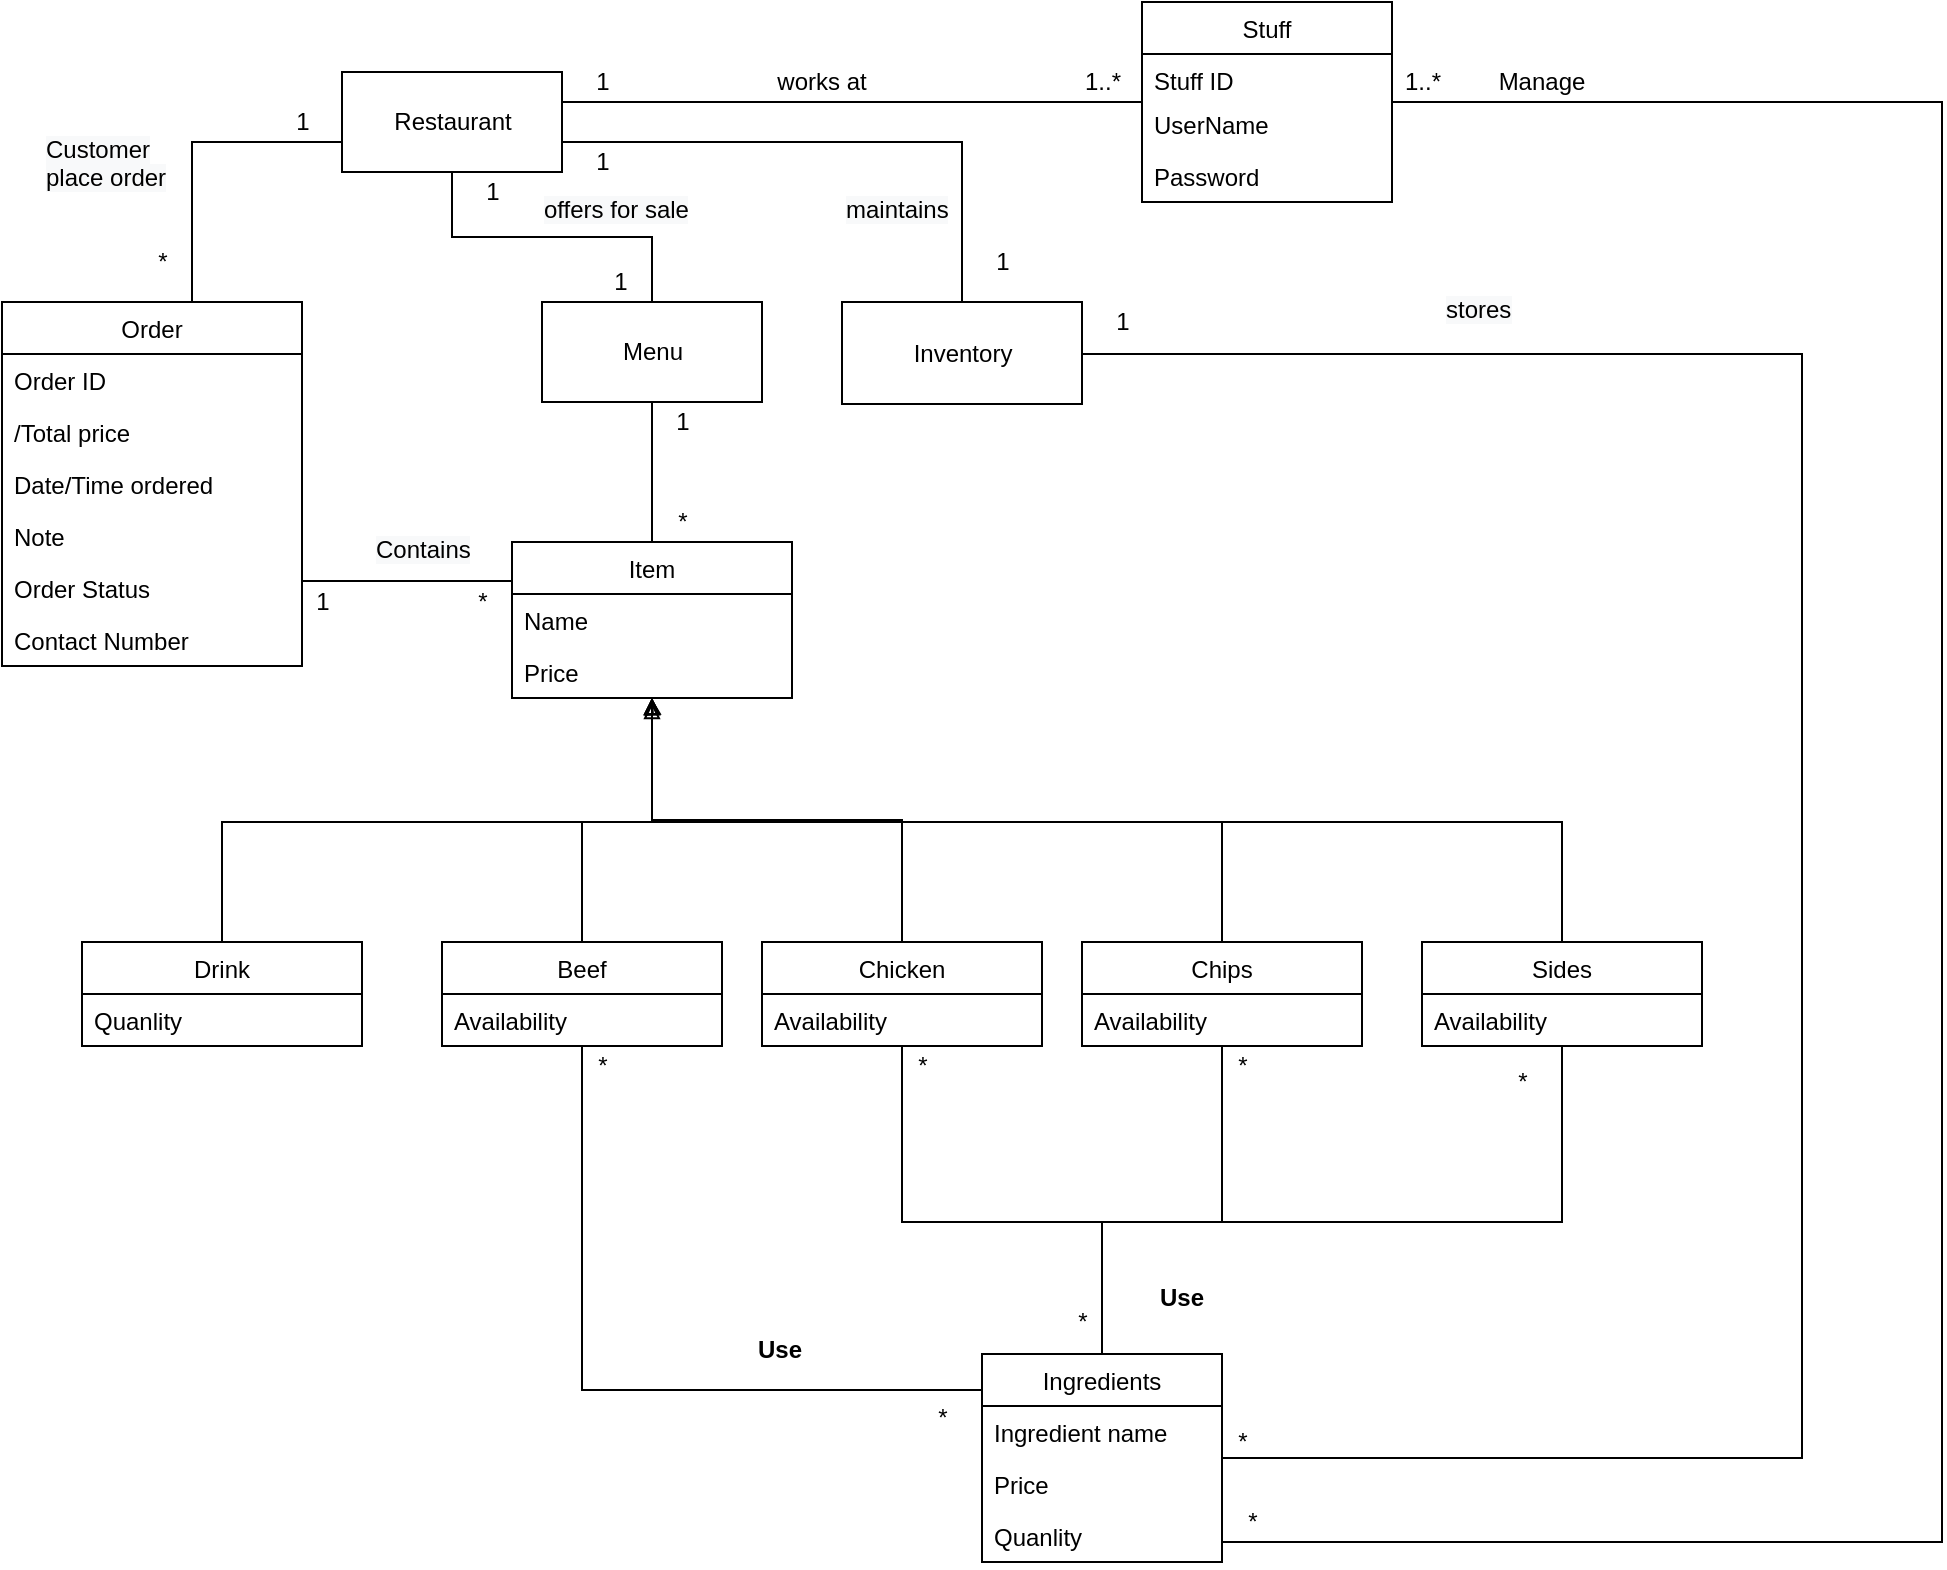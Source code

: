 <mxfile version="15.5.4" type="embed"><diagram id="S2ypeOvvycpNAgAjA3mA" name="Page-1"><mxGraphModel dx="411" dy="429" grid="1" gridSize="10" guides="1" tooltips="1" connect="1" arrows="1" fold="1" page="1" pageScale="1" pageWidth="827" pageHeight="1169" math="0" shadow="0"><root><mxCell id="0"/><mxCell id="1" parent="0"/><mxCell id="57" style="edgeStyle=orthogonalEdgeStyle;rounded=0;orthogonalLoop=1;jettySize=auto;html=1;entryX=0;entryY=0.25;entryDx=0;entryDy=0;endArrow=none;endFill=0;" edge="1" parent="1" source="vUMNLVF5anmC9w9eSEwW-13" target="15"><mxGeometry relative="1" as="geometry"><Array as="points"><mxPoint x="213" y="420"/></Array></mxGeometry></mxCell><mxCell id="vUMNLVF5anmC9w9eSEwW-13" value="Order" style="swimlane;fontStyle=0;childLayout=stackLayout;horizontal=1;startSize=26;fillColor=none;horizontalStack=0;resizeParent=1;resizeParentMax=0;resizeLast=0;collapsible=1;marginBottom=0;" parent="1" vertex="1"><mxGeometry x="10" y="280" width="150" height="182" as="geometry"/></mxCell><mxCell id="vUMNLVF5anmC9w9eSEwW-14" value="Order ID" style="text;strokeColor=none;fillColor=none;align=left;verticalAlign=top;spacingLeft=4;spacingRight=4;overflow=hidden;rotatable=0;points=[[0,0.5],[1,0.5]];portConstraint=eastwest;" parent="vUMNLVF5anmC9w9eSEwW-13" vertex="1"><mxGeometry y="26" width="150" height="26" as="geometry"/></mxCell><mxCell id="vUMNLVF5anmC9w9eSEwW-15" value="/Total price" style="text;strokeColor=none;fillColor=none;align=left;verticalAlign=top;spacingLeft=4;spacingRight=4;overflow=hidden;rotatable=0;points=[[0,0.5],[1,0.5]];portConstraint=eastwest;" parent="vUMNLVF5anmC9w9eSEwW-13" vertex="1"><mxGeometry y="52" width="150" height="26" as="geometry"/></mxCell><mxCell id="vUMNLVF5anmC9w9eSEwW-18" value="Date/Time ordered" style="text;strokeColor=none;fillColor=none;align=left;verticalAlign=top;spacingLeft=4;spacingRight=4;overflow=hidden;rotatable=0;points=[[0,0.5],[1,0.5]];portConstraint=eastwest;" parent="vUMNLVF5anmC9w9eSEwW-13" vertex="1"><mxGeometry y="78" width="150" height="26" as="geometry"/></mxCell><mxCell id="KycJKE3FsNJFsC_Osg_b-42" value="Note " style="text;strokeColor=none;fillColor=none;align=left;verticalAlign=top;spacingLeft=4;spacingRight=4;overflow=hidden;rotatable=0;points=[[0,0.5],[1,0.5]];portConstraint=eastwest;" parent="vUMNLVF5anmC9w9eSEwW-13" vertex="1"><mxGeometry y="104" width="150" height="26" as="geometry"/></mxCell><mxCell id="vUMNLVF5anmC9w9eSEwW-20" value="Order Status" style="text;strokeColor=none;fillColor=none;align=left;verticalAlign=top;spacingLeft=4;spacingRight=4;overflow=hidden;rotatable=0;points=[[0,0.5],[1,0.5]];portConstraint=eastwest;" parent="vUMNLVF5anmC9w9eSEwW-13" vertex="1"><mxGeometry y="130" width="150" height="26" as="geometry"/></mxCell><mxCell id="KycJKE3FsNJFsC_Osg_b-13" value="Contact Number" style="text;strokeColor=none;fillColor=none;align=left;verticalAlign=top;spacingLeft=4;spacingRight=4;overflow=hidden;rotatable=0;points=[[0,0.5],[1,0.5]];portConstraint=eastwest;" parent="vUMNLVF5anmC9w9eSEwW-13" vertex="1"><mxGeometry y="156" width="150" height="26" as="geometry"/></mxCell><mxCell id="KycJKE3FsNJFsC_Osg_b-27" style="edgeStyle=orthogonalEdgeStyle;rounded=0;orthogonalLoop=1;jettySize=auto;html=1;entryX=0.5;entryY=1;entryDx=0;entryDy=0;endArrow=none;endFill=0;" parent="1" source="vUMNLVF5anmC9w9eSEwW-13" target="KycJKE3FsNJFsC_Osg_b-18" edge="1"><mxGeometry relative="1" as="geometry"><Array as="points"><mxPoint x="105" y="200"/><mxPoint x="225" y="200"/></Array><mxPoint x="105" y="401.0" as="sourcePoint"/></mxGeometry></mxCell><mxCell id="43" style="edgeStyle=orthogonalEdgeStyle;rounded=0;orthogonalLoop=1;jettySize=auto;html=1;endArrow=none;endFill=0;" edge="1" parent="1" source="vUMNLVF5anmC9w9eSEwW-26" target="KycJKE3FsNJFsC_Osg_b-18"><mxGeometry relative="1" as="geometry"><Array as="points"><mxPoint x="360" y="180"/><mxPoint x="360" y="180"/></Array></mxGeometry></mxCell><mxCell id="46" style="edgeStyle=orthogonalEdgeStyle;rounded=0;orthogonalLoop=1;jettySize=auto;html=1;endArrow=none;endFill=0;" edge="1" parent="1" source="vUMNLVF5anmC9w9eSEwW-26" target="vUMNLVF5anmC9w9eSEwW-36"><mxGeometry relative="1" as="geometry"><Array as="points"><mxPoint x="980" y="180"/><mxPoint x="980" y="900"/></Array></mxGeometry></mxCell><mxCell id="vUMNLVF5anmC9w9eSEwW-26" value="Stuff" style="swimlane;fontStyle=0;childLayout=stackLayout;horizontal=1;startSize=26;fillColor=none;horizontalStack=0;resizeParent=1;resizeParentMax=0;resizeLast=0;collapsible=1;marginBottom=0;" parent="1" vertex="1"><mxGeometry x="580" y="130" width="125" height="100" as="geometry"/></mxCell><mxCell id="vUMNLVF5anmC9w9eSEwW-27" value="Stuff ID" style="text;strokeColor=none;fillColor=none;align=left;verticalAlign=top;spacingLeft=4;spacingRight=4;overflow=hidden;rotatable=0;points=[[0,0.5],[1,0.5]];portConstraint=eastwest;" parent="vUMNLVF5anmC9w9eSEwW-26" vertex="1"><mxGeometry y="26" width="125" height="22" as="geometry"/></mxCell><mxCell id="9l4VpIScvD9xsvnCj6-5-21" value="UserName" style="text;strokeColor=none;fillColor=none;align=left;verticalAlign=top;spacingLeft=4;spacingRight=4;overflow=hidden;rotatable=0;points=[[0,0.5],[1,0.5]];portConstraint=eastwest;" parent="vUMNLVF5anmC9w9eSEwW-26" vertex="1"><mxGeometry y="48" width="125" height="26" as="geometry"/></mxCell><mxCell id="vUMNLVF5anmC9w9eSEwW-28" value="Password" style="text;strokeColor=none;fillColor=none;align=left;verticalAlign=top;spacingLeft=4;spacingRight=4;overflow=hidden;rotatable=0;points=[[0,0.5],[1,0.5]];portConstraint=eastwest;" parent="vUMNLVF5anmC9w9eSEwW-26" vertex="1"><mxGeometry y="74" width="125" height="26" as="geometry"/></mxCell><mxCell id="vUMNLVF5anmC9w9eSEwW-35" value="Inventory" style="html=1;" parent="1" vertex="1"><mxGeometry x="430" y="280" width="120" height="51" as="geometry"/></mxCell><mxCell id="42" style="edgeStyle=orthogonalEdgeStyle;rounded=0;orthogonalLoop=1;jettySize=auto;html=1;endArrow=none;endFill=0;" edge="1" parent="1" source="vUMNLVF5anmC9w9eSEwW-36" target="vUMNLVF5anmC9w9eSEwW-35"><mxGeometry relative="1" as="geometry"><Array as="points"><mxPoint x="910" y="858"/><mxPoint x="910" y="306"/></Array></mxGeometry></mxCell><mxCell id="vUMNLVF5anmC9w9eSEwW-36" value="Ingredients" style="swimlane;fontStyle=0;childLayout=stackLayout;horizontal=1;startSize=26;fillColor=none;horizontalStack=0;resizeParent=1;resizeParentMax=0;resizeLast=0;collapsible=1;marginBottom=0;" parent="1" vertex="1"><mxGeometry x="500" y="806" width="120" height="104" as="geometry"/></mxCell><mxCell id="vUMNLVF5anmC9w9eSEwW-37" value="Ingredient name" style="text;strokeColor=none;fillColor=none;align=left;verticalAlign=top;spacingLeft=4;spacingRight=4;overflow=hidden;rotatable=0;points=[[0,0.5],[1,0.5]];portConstraint=eastwest;" parent="vUMNLVF5anmC9w9eSEwW-36" vertex="1"><mxGeometry y="26" width="120" height="26" as="geometry"/></mxCell><mxCell id="vUMNLVF5anmC9w9eSEwW-38" value="Price" style="text;strokeColor=none;fillColor=none;align=left;verticalAlign=top;spacingLeft=4;spacingRight=4;overflow=hidden;rotatable=0;points=[[0,0.5],[1,0.5]];portConstraint=eastwest;" parent="vUMNLVF5anmC9w9eSEwW-36" vertex="1"><mxGeometry y="52" width="120" height="26" as="geometry"/></mxCell><mxCell id="vUMNLVF5anmC9w9eSEwW-39" value="Quanlity" style="text;strokeColor=none;fillColor=none;align=left;verticalAlign=top;spacingLeft=4;spacingRight=4;overflow=hidden;rotatable=0;points=[[0,0.5],[1,0.5]];portConstraint=eastwest;" parent="vUMNLVF5anmC9w9eSEwW-36" vertex="1"><mxGeometry y="78" width="120" height="26" as="geometry"/></mxCell><mxCell id="29" style="edgeStyle=orthogonalEdgeStyle;rounded=0;orthogonalLoop=1;jettySize=auto;html=1;endArrow=none;endFill=0;" edge="1" parent="1" source="vUMNLVF5anmC9w9eSEwW-40" target="15"><mxGeometry relative="1" as="geometry"/></mxCell><mxCell id="vUMNLVF5anmC9w9eSEwW-40" value="Menu" style="html=1;" parent="1" vertex="1"><mxGeometry x="280" y="280" width="110" height="50" as="geometry"/></mxCell><mxCell id="34" style="edgeStyle=orthogonalEdgeStyle;rounded=0;orthogonalLoop=1;jettySize=auto;html=1;endArrow=block;endFill=0;entryX=0.499;entryY=1.005;entryDx=0;entryDy=0;entryPerimeter=0;" edge="1" parent="1" source="vUMNLVF5anmC9w9eSEwW-41" target="17"><mxGeometry relative="1" as="geometry"><mxPoint x="330" y="480" as="targetPoint"/><Array as="points"><mxPoint x="300" y="540"/><mxPoint x="335" y="540"/><mxPoint x="335" y="480"/></Array></mxGeometry></mxCell><mxCell id="49" style="edgeStyle=orthogonalEdgeStyle;rounded=0;orthogonalLoop=1;jettySize=auto;html=1;endArrow=none;endFill=0;" edge="1" parent="1" source="vUMNLVF5anmC9w9eSEwW-41" target="vUMNLVF5anmC9w9eSEwW-36"><mxGeometry relative="1" as="geometry"><Array as="points"><mxPoint x="300" y="824"/></Array></mxGeometry></mxCell><mxCell id="vUMNLVF5anmC9w9eSEwW-41" value="Beef" style="swimlane;fontStyle=0;childLayout=stackLayout;horizontal=1;startSize=26;fillColor=none;horizontalStack=0;resizeParent=1;resizeParentMax=0;resizeLast=0;collapsible=1;marginBottom=0;" parent="1" vertex="1"><mxGeometry x="230" y="600" width="140" height="52" as="geometry"/></mxCell><mxCell id="vUMNLVF5anmC9w9eSEwW-43" value="Availability " style="text;strokeColor=none;fillColor=none;align=left;verticalAlign=top;spacingLeft=4;spacingRight=4;overflow=hidden;rotatable=0;points=[[0,0.5],[1,0.5]];portConstraint=eastwest;" parent="vUMNLVF5anmC9w9eSEwW-41" vertex="1"><mxGeometry y="26" width="140" height="26" as="geometry"/></mxCell><mxCell id="33" style="edgeStyle=orthogonalEdgeStyle;rounded=0;orthogonalLoop=1;jettySize=auto;html=1;endArrow=block;endFill=0;" edge="1" parent="1" source="vUMNLVF5anmC9w9eSEwW-54" target="15"><mxGeometry relative="1" as="geometry"><Array as="points"><mxPoint x="120" y="540"/><mxPoint x="335" y="540"/></Array></mxGeometry></mxCell><mxCell id="vUMNLVF5anmC9w9eSEwW-54" value="Drink" style="swimlane;fontStyle=0;childLayout=stackLayout;horizontal=1;startSize=26;fillColor=none;horizontalStack=0;resizeParent=1;resizeParentMax=0;resizeLast=0;collapsible=1;marginBottom=0;" parent="1" vertex="1"><mxGeometry x="50" y="600" width="140" height="52" as="geometry"/></mxCell><mxCell id="vUMNLVF5anmC9w9eSEwW-55" value="Quanlity" style="text;strokeColor=none;fillColor=none;align=left;verticalAlign=top;spacingLeft=4;spacingRight=4;overflow=hidden;rotatable=0;points=[[0,0.5],[1,0.5]];portConstraint=eastwest;" parent="vUMNLVF5anmC9w9eSEwW-54" vertex="1"><mxGeometry y="26" width="140" height="26" as="geometry"/></mxCell><mxCell id="26" style="edgeStyle=orthogonalEdgeStyle;rounded=0;orthogonalLoop=1;jettySize=auto;html=1;endArrow=none;endFill=0;" edge="1" parent="1" source="KycJKE3FsNJFsC_Osg_b-18" target="vUMNLVF5anmC9w9eSEwW-40"><mxGeometry relative="1" as="geometry"/></mxCell><mxCell id="30" style="edgeStyle=orthogonalEdgeStyle;rounded=0;orthogonalLoop=1;jettySize=auto;html=1;endArrow=none;endFill=0;" edge="1" parent="1" source="KycJKE3FsNJFsC_Osg_b-18" target="vUMNLVF5anmC9w9eSEwW-35"><mxGeometry relative="1" as="geometry"><Array as="points"><mxPoint x="490" y="200"/></Array></mxGeometry></mxCell><mxCell id="KycJKE3FsNJFsC_Osg_b-18" value="Restaurant" style="html=1;" parent="1" vertex="1"><mxGeometry x="180" y="165" width="110" height="50" as="geometry"/></mxCell><mxCell id="KycJKE3FsNJFsC_Osg_b-32" value="1" style="text;html=1;align=center;verticalAlign=middle;resizable=0;points=[];autosize=1;" parent="1" vertex="1"><mxGeometry x="309" y="260" width="20" height="20" as="geometry"/></mxCell><mxCell id="KycJKE3FsNJFsC_Osg_b-44" value="*" style="text;html=1;align=center;verticalAlign=middle;resizable=0;points=[];autosize=1;" parent="1" vertex="1"><mxGeometry x="760" y="660" width="20" height="20" as="geometry"/></mxCell><mxCell id="9l4VpIScvD9xsvnCj6-5-10" value="works at" style="text;html=1;strokeColor=none;fillColor=none;align=center;verticalAlign=middle;whiteSpace=wrap;rounded=0;" parent="1" vertex="1"><mxGeometry x="390" y="160" width="60" height="20" as="geometry"/></mxCell><mxCell id="9l4VpIScvD9xsvnCj6-5-11" value="Manage" style="text;html=1;strokeColor=none;fillColor=none;align=center;verticalAlign=middle;whiteSpace=wrap;rounded=0;" parent="1" vertex="1"><mxGeometry x="760" y="160" width="40" height="20" as="geometry"/></mxCell><mxCell id="9l4VpIScvD9xsvnCj6-5-13" value="&lt;span style=&quot;color: rgb(0, 0, 0); font-family: helvetica; font-size: 12px; font-style: normal; font-weight: 400; letter-spacing: normal; text-align: center; text-indent: 0px; text-transform: none; word-spacing: 0px; background-color: rgb(248, 249, 250); display: inline; float: none;&quot;&gt;Contains&lt;/span&gt;" style="text;whiteSpace=wrap;html=1;" parent="1" vertex="1"><mxGeometry x="195" y="390" width="70" height="30" as="geometry"/></mxCell><mxCell id="9l4VpIScvD9xsvnCj6-5-14" value="&lt;span style=&quot;color: rgb(0 , 0 , 0) ; font-family: &amp;#34;helvetica&amp;#34; ; font-size: 12px ; font-style: normal ; font-weight: 400 ; letter-spacing: normal ; text-align: center ; text-indent: 0px ; text-transform: none ; word-spacing: 0px ; background-color: rgb(248 , 249 , 250) ; display: inline ; float: none&quot;&gt;Customer place order&lt;/span&gt;" style="text;whiteSpace=wrap;html=1;" parent="1" vertex="1"><mxGeometry x="30" y="190" width="70" height="30" as="geometry"/></mxCell><mxCell id="9l4VpIScvD9xsvnCj6-5-18" value="&lt;span style=&quot;color: rgb(0 , 0 , 0) ; font-family: &amp;#34;helvetica&amp;#34; ; font-size: 12px ; font-style: normal ; font-weight: 400 ; letter-spacing: normal ; text-align: center ; text-indent: 0px ; text-transform: none ; word-spacing: 0px ; background-color: rgb(248 , 249 , 250) ; display: inline ; float: none&quot;&gt;offers for sale&lt;/span&gt;" style="text;whiteSpace=wrap;html=1;" parent="1" vertex="1"><mxGeometry x="279" y="220" width="80" height="30" as="geometry"/></mxCell><mxCell id="9l4VpIScvD9xsvnCj6-5-19" value="&lt;span style=&quot;color: rgb(0 , 0 , 0) ; font-family: &amp;#34;helvetica&amp;#34; ; font-size: 12px ; font-style: normal ; font-weight: 400 ; letter-spacing: normal ; text-align: center ; text-indent: 0px ; text-transform: none ; word-spacing: 0px ; background-color: rgb(248 , 249 , 250) ; display: inline ; float: none&quot;&gt;maintains&lt;/span&gt;" style="text;whiteSpace=wrap;html=1;" parent="1" vertex="1"><mxGeometry x="430" y="220" width="70" height="30" as="geometry"/></mxCell><mxCell id="9l4VpIScvD9xsvnCj6-5-20" value="&lt;span style=&quot;color: rgb(0 , 0 , 0) ; font-family: &amp;#34;helvetica&amp;#34; ; font-size: 12px ; font-style: normal ; font-weight: 400 ; letter-spacing: normal ; text-align: center ; text-indent: 0px ; text-transform: none ; word-spacing: 0px ; background-color: rgb(248 , 249 , 250) ; display: inline ; float: none&quot;&gt;stores&lt;/span&gt;" style="text;whiteSpace=wrap;html=1;fillColor=none;" parent="1" vertex="1"><mxGeometry x="730" y="270" width="70" height="30" as="geometry"/></mxCell><mxCell id="3" value="1" style="text;html=1;align=center;verticalAlign=middle;resizable=0;points=[];autosize=1;" parent="1" vertex="1"><mxGeometry x="150" y="180" width="20" height="20" as="geometry"/></mxCell><mxCell id="4" value="*" style="text;html=1;align=center;verticalAlign=middle;resizable=0;points=[];autosize=1;" parent="1" vertex="1"><mxGeometry x="80" y="250" width="20" height="20" as="geometry"/></mxCell><mxCell id="5" value="1" style="text;html=1;align=center;verticalAlign=middle;resizable=0;points=[];autosize=1;" parent="1" vertex="1"><mxGeometry x="245" y="215" width="20" height="20" as="geometry"/></mxCell><mxCell id="15" value="Item" style="swimlane;fontStyle=0;childLayout=stackLayout;horizontal=1;startSize=26;fillColor=none;horizontalStack=0;resizeParent=1;resizeParentMax=0;resizeLast=0;collapsible=1;marginBottom=0;" vertex="1" parent="1"><mxGeometry x="265" y="400" width="140" height="78" as="geometry"/></mxCell><mxCell id="16" value="Name" style="text;strokeColor=none;fillColor=none;align=left;verticalAlign=top;spacingLeft=4;spacingRight=4;overflow=hidden;rotatable=0;points=[[0,0.5],[1,0.5]];portConstraint=eastwest;" vertex="1" parent="15"><mxGeometry y="26" width="140" height="26" as="geometry"/></mxCell><mxCell id="17" value="Price" style="text;strokeColor=none;fillColor=none;align=left;verticalAlign=top;spacingLeft=4;spacingRight=4;overflow=hidden;rotatable=0;points=[[0,0.5],[1,0.5]];portConstraint=eastwest;" vertex="1" parent="15"><mxGeometry y="52" width="140" height="26" as="geometry"/></mxCell><mxCell id="35" style="edgeStyle=orthogonalEdgeStyle;rounded=0;orthogonalLoop=1;jettySize=auto;html=1;entryX=0.5;entryY=1;entryDx=0;entryDy=0;endArrow=block;endFill=0;" edge="1" parent="1" source="19" target="15"><mxGeometry relative="1" as="geometry"/></mxCell><mxCell id="50" style="edgeStyle=orthogonalEdgeStyle;rounded=0;orthogonalLoop=1;jettySize=auto;html=1;endArrow=none;endFill=0;" edge="1" parent="1" source="19" target="vUMNLVF5anmC9w9eSEwW-36"><mxGeometry relative="1" as="geometry"><Array as="points"><mxPoint x="460" y="740"/><mxPoint x="560" y="740"/></Array></mxGeometry></mxCell><mxCell id="19" value="Chicken" style="swimlane;fontStyle=0;childLayout=stackLayout;horizontal=1;startSize=26;fillColor=none;horizontalStack=0;resizeParent=1;resizeParentMax=0;resizeLast=0;collapsible=1;marginBottom=0;" vertex="1" parent="1"><mxGeometry x="390" y="600" width="140" height="52" as="geometry"/></mxCell><mxCell id="20" value="Availability " style="text;strokeColor=none;fillColor=none;align=left;verticalAlign=top;spacingLeft=4;spacingRight=4;overflow=hidden;rotatable=0;points=[[0,0.5],[1,0.5]];portConstraint=eastwest;" vertex="1" parent="19"><mxGeometry y="26" width="140" height="26" as="geometry"/></mxCell><mxCell id="37" style="edgeStyle=orthogonalEdgeStyle;rounded=0;orthogonalLoop=1;jettySize=auto;html=1;endArrow=block;endFill=0;" edge="1" parent="1" source="21"><mxGeometry relative="1" as="geometry"><mxPoint x="335" y="480" as="targetPoint"/><Array as="points"><mxPoint x="790" y="540"/><mxPoint x="335" y="540"/></Array></mxGeometry></mxCell><mxCell id="52" style="edgeStyle=orthogonalEdgeStyle;rounded=0;orthogonalLoop=1;jettySize=auto;html=1;entryX=0.5;entryY=0;entryDx=0;entryDy=0;endArrow=none;endFill=0;" edge="1" parent="1" source="21" target="vUMNLVF5anmC9w9eSEwW-36"><mxGeometry relative="1" as="geometry"><Array as="points"><mxPoint x="790" y="740"/><mxPoint x="560" y="740"/></Array></mxGeometry></mxCell><mxCell id="21" value="Sides" style="swimlane;fontStyle=0;childLayout=stackLayout;horizontal=1;startSize=26;fillColor=none;horizontalStack=0;resizeParent=1;resizeParentMax=0;resizeLast=0;collapsible=1;marginBottom=0;" vertex="1" parent="1"><mxGeometry x="720" y="600" width="140" height="52" as="geometry"/></mxCell><mxCell id="22" value="Availability " style="text;strokeColor=none;fillColor=none;align=left;verticalAlign=top;spacingLeft=4;spacingRight=4;overflow=hidden;rotatable=0;points=[[0,0.5],[1,0.5]];portConstraint=eastwest;" vertex="1" parent="21"><mxGeometry y="26" width="140" height="26" as="geometry"/></mxCell><mxCell id="36" style="edgeStyle=orthogonalEdgeStyle;rounded=0;orthogonalLoop=1;jettySize=auto;html=1;endArrow=block;endFill=0;" edge="1" parent="1" source="23" target="15"><mxGeometry relative="1" as="geometry"><Array as="points"><mxPoint x="620" y="540"/><mxPoint x="335" y="540"/></Array></mxGeometry></mxCell><mxCell id="51" style="edgeStyle=orthogonalEdgeStyle;rounded=0;orthogonalLoop=1;jettySize=auto;html=1;entryX=0.5;entryY=0;entryDx=0;entryDy=0;endArrow=none;endFill=0;" edge="1" parent="1" source="23" target="vUMNLVF5anmC9w9eSEwW-36"><mxGeometry relative="1" as="geometry"><Array as="points"><mxPoint x="620" y="740"/><mxPoint x="560" y="740"/></Array></mxGeometry></mxCell><mxCell id="23" value="Chips" style="swimlane;fontStyle=0;childLayout=stackLayout;horizontal=1;startSize=26;fillColor=none;horizontalStack=0;resizeParent=1;resizeParentMax=0;resizeLast=0;collapsible=1;marginBottom=0;" vertex="1" parent="1"><mxGeometry x="550" y="600" width="140" height="52" as="geometry"/></mxCell><mxCell id="24" value="Availability " style="text;strokeColor=none;fillColor=none;align=left;verticalAlign=top;spacingLeft=4;spacingRight=4;overflow=hidden;rotatable=0;points=[[0,0.5],[1,0.5]];portConstraint=eastwest;" vertex="1" parent="23"><mxGeometry y="26" width="140" height="26" as="geometry"/></mxCell><mxCell id="55" value="Use" style="text;align=center;fontStyle=1;verticalAlign=middle;spacingLeft=3;spacingRight=3;strokeColor=none;rotatable=0;points=[[0,0.5],[1,0.5]];portConstraint=eastwest;fillColor=none;" vertex="1" parent="1"><mxGeometry x="359" y="790" width="80" height="26" as="geometry"/></mxCell><mxCell id="56" value="Use" style="text;align=center;fontStyle=1;verticalAlign=middle;spacingLeft=3;spacingRight=3;strokeColor=none;rotatable=0;points=[[0,0.5],[1,0.5]];portConstraint=eastwest;fillColor=none;" vertex="1" parent="1"><mxGeometry x="560" y="764" width="80" height="26" as="geometry"/></mxCell><mxCell id="58" value="1" style="text;html=1;align=center;verticalAlign=middle;resizable=0;points=[];autosize=1;strokeColor=none;fillColor=none;" vertex="1" parent="1"><mxGeometry x="160" y="420" width="20" height="20" as="geometry"/></mxCell><mxCell id="59" value="*" style="text;html=1;align=center;verticalAlign=middle;resizable=0;points=[];autosize=1;strokeColor=none;fillColor=none;" vertex="1" parent="1"><mxGeometry x="240" y="420" width="20" height="20" as="geometry"/></mxCell><mxCell id="60" value="*" style="text;html=1;align=center;verticalAlign=middle;resizable=0;points=[];autosize=1;strokeColor=none;fillColor=none;" vertex="1" parent="1"><mxGeometry x="300" y="652" width="20" height="20" as="geometry"/></mxCell><mxCell id="61" value="*" style="text;html=1;align=center;verticalAlign=middle;resizable=0;points=[];autosize=1;strokeColor=none;fillColor=none;" vertex="1" parent="1"><mxGeometry x="460" y="652" width="20" height="20" as="geometry"/></mxCell><mxCell id="62" value="*" style="text;html=1;align=center;verticalAlign=middle;resizable=0;points=[];autosize=1;strokeColor=none;fillColor=none;" vertex="1" parent="1"><mxGeometry x="620" y="652" width="20" height="20" as="geometry"/></mxCell><mxCell id="63" value="*" style="text;html=1;align=center;verticalAlign=middle;resizable=0;points=[];autosize=1;strokeColor=none;fillColor=none;" vertex="1" parent="1"><mxGeometry x="540" y="780" width="20" height="20" as="geometry"/></mxCell><mxCell id="64" value="*" style="text;html=1;align=center;verticalAlign=middle;resizable=0;points=[];autosize=1;strokeColor=none;fillColor=none;" vertex="1" parent="1"><mxGeometry x="470" y="828" width="20" height="20" as="geometry"/></mxCell><mxCell id="65" value="1" style="text;html=1;align=center;verticalAlign=middle;resizable=0;points=[];autosize=1;strokeColor=none;fillColor=none;" vertex="1" parent="1"><mxGeometry x="340" y="330" width="20" height="20" as="geometry"/></mxCell><mxCell id="66" value="*" style="text;html=1;align=center;verticalAlign=middle;resizable=0;points=[];autosize=1;strokeColor=none;fillColor=none;" vertex="1" parent="1"><mxGeometry x="340" y="380" width="20" height="20" as="geometry"/></mxCell><mxCell id="67" value="1" style="text;html=1;align=center;verticalAlign=middle;resizable=0;points=[];autosize=1;strokeColor=none;fillColor=none;" vertex="1" parent="1"><mxGeometry x="300" y="200" width="20" height="20" as="geometry"/></mxCell><mxCell id="68" value="1" style="text;html=1;align=center;verticalAlign=middle;resizable=0;points=[];autosize=1;strokeColor=none;fillColor=none;" vertex="1" parent="1"><mxGeometry x="300" y="160" width="20" height="20" as="geometry"/></mxCell><mxCell id="69" value="1..*" style="text;html=1;align=center;verticalAlign=middle;resizable=0;points=[];autosize=1;strokeColor=none;fillColor=none;" vertex="1" parent="1"><mxGeometry x="545" y="160" width="30" height="20" as="geometry"/></mxCell><mxCell id="70" value="1" style="text;html=1;align=center;verticalAlign=middle;resizable=0;points=[];autosize=1;strokeColor=none;fillColor=none;" vertex="1" parent="1"><mxGeometry x="500" y="250" width="20" height="20" as="geometry"/></mxCell><mxCell id="71" value="1" style="text;html=1;align=center;verticalAlign=middle;resizable=0;points=[];autosize=1;strokeColor=none;fillColor=none;" vertex="1" parent="1"><mxGeometry x="560" y="280" width="20" height="20" as="geometry"/></mxCell><mxCell id="72" value="*" style="text;html=1;align=center;verticalAlign=middle;resizable=0;points=[];autosize=1;strokeColor=none;fillColor=none;" vertex="1" parent="1"><mxGeometry x="620" y="840" width="20" height="20" as="geometry"/></mxCell><mxCell id="73" value="1..*" style="text;html=1;align=center;verticalAlign=middle;resizable=0;points=[];autosize=1;strokeColor=none;fillColor=none;" vertex="1" parent="1"><mxGeometry x="705" y="160" width="30" height="20" as="geometry"/></mxCell><mxCell id="74" value="*" style="text;html=1;align=center;verticalAlign=middle;resizable=0;points=[];autosize=1;strokeColor=none;fillColor=none;" vertex="1" parent="1"><mxGeometry x="625" y="880" width="20" height="20" as="geometry"/></mxCell></root></mxGraphModel></diagram></mxfile>